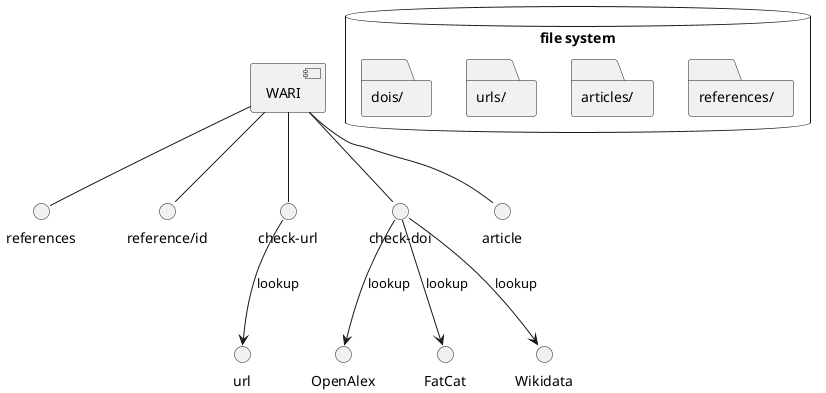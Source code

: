 @startuml
'https://plantuml.com/component-diagram

[WARI] -- references
[WARI] -- "reference/id"
[WARI] -- "check-url"
"check-url" --> url : lookup
[WARI] -- "check-doi"
[WARI] -- "article"
"check-doi" --> OpenAlex : lookup
"check-doi" --> FatCat : lookup
"check-doi" --> Wikidata : lookup


database "file system" {

  folder "references/" {
  }
  folder "articles/" {
  }
  folder "urls/" {
  }
  folder "dois/" {
  }

}
@enduml